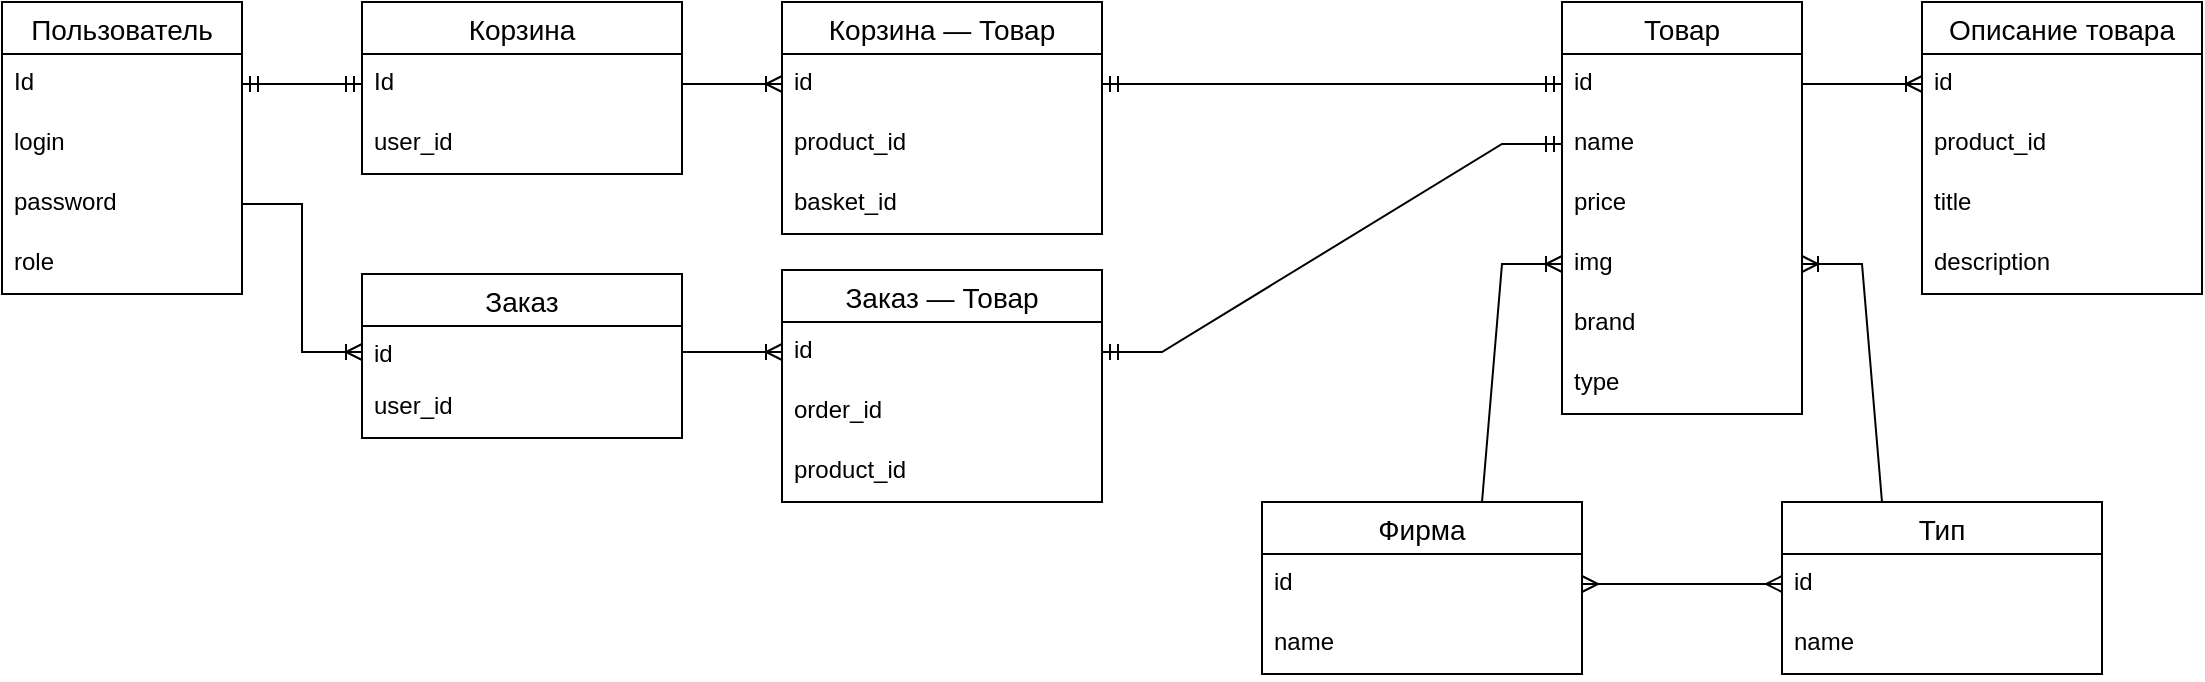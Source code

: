 <mxfile version="20.8.15" type="device"><diagram name="Страница 1" id="oa2RlY1B4k1ThMidUeZM"><mxGraphModel dx="2074" dy="756" grid="1" gridSize="10" guides="1" tooltips="1" connect="1" arrows="1" fold="1" page="1" pageScale="1" pageWidth="827" pageHeight="1169" math="0" shadow="0"><root><mxCell id="0"/><mxCell id="1" parent="0"/><mxCell id="4LVf3fliDxz_1lCjLFMi-1" value="Пользователь" style="swimlane;fontStyle=0;childLayout=stackLayout;horizontal=1;startSize=26;horizontalStack=0;resizeParent=1;resizeParentMax=0;resizeLast=0;collapsible=1;marginBottom=0;align=center;fontSize=14;" parent="1" vertex="1"><mxGeometry x="80" y="40" width="120" height="146" as="geometry"/></mxCell><mxCell id="4LVf3fliDxz_1lCjLFMi-2" value="Id" style="text;strokeColor=none;fillColor=none;spacingLeft=4;spacingRight=4;overflow=hidden;rotatable=0;points=[[0,0.5],[1,0.5]];portConstraint=eastwest;fontSize=12;" parent="4LVf3fliDxz_1lCjLFMi-1" vertex="1"><mxGeometry y="26" width="120" height="30" as="geometry"/></mxCell><mxCell id="4LVf3fliDxz_1lCjLFMi-3" value="login" style="text;strokeColor=none;fillColor=none;spacingLeft=4;spacingRight=4;overflow=hidden;rotatable=0;points=[[0,0.5],[1,0.5]];portConstraint=eastwest;fontSize=12;" parent="4LVf3fliDxz_1lCjLFMi-1" vertex="1"><mxGeometry y="56" width="120" height="30" as="geometry"/></mxCell><mxCell id="4LVf3fliDxz_1lCjLFMi-4" value="password" style="text;strokeColor=none;fillColor=none;spacingLeft=4;spacingRight=4;overflow=hidden;rotatable=0;points=[[0,0.5],[1,0.5]];portConstraint=eastwest;fontSize=12;" parent="4LVf3fliDxz_1lCjLFMi-1" vertex="1"><mxGeometry y="86" width="120" height="30" as="geometry"/></mxCell><mxCell id="4LVf3fliDxz_1lCjLFMi-7" value="role" style="text;strokeColor=none;fillColor=none;spacingLeft=4;spacingRight=4;overflow=hidden;rotatable=0;points=[[0,0.5],[1,0.5]];portConstraint=eastwest;fontSize=12;" parent="4LVf3fliDxz_1lCjLFMi-1" vertex="1"><mxGeometry y="116" width="120" height="30" as="geometry"/></mxCell><mxCell id="4LVf3fliDxz_1lCjLFMi-8" value="Корзина" style="swimlane;fontStyle=0;childLayout=stackLayout;horizontal=1;startSize=26;horizontalStack=0;resizeParent=1;resizeParentMax=0;resizeLast=0;collapsible=1;marginBottom=0;align=center;fontSize=14;" parent="1" vertex="1"><mxGeometry x="260" y="40" width="160" height="86" as="geometry"/></mxCell><mxCell id="4LVf3fliDxz_1lCjLFMi-9" value="Id" style="text;strokeColor=none;fillColor=none;spacingLeft=4;spacingRight=4;overflow=hidden;rotatable=0;points=[[0,0.5],[1,0.5]];portConstraint=eastwest;fontSize=12;" parent="4LVf3fliDxz_1lCjLFMi-8" vertex="1"><mxGeometry y="26" width="160" height="30" as="geometry"/></mxCell><mxCell id="4LVf3fliDxz_1lCjLFMi-10" value="user_id" style="text;strokeColor=none;fillColor=none;spacingLeft=4;spacingRight=4;overflow=hidden;rotatable=0;points=[[0,0.5],[1,0.5]];portConstraint=eastwest;fontSize=12;" parent="4LVf3fliDxz_1lCjLFMi-8" vertex="1"><mxGeometry y="56" width="160" height="30" as="geometry"/></mxCell><mxCell id="4LVf3fliDxz_1lCjLFMi-13" value="" style="edgeStyle=entityRelationEdgeStyle;fontSize=12;html=1;endArrow=ERmandOne;startArrow=ERmandOne;rounded=0;exitX=1;exitY=0.5;exitDx=0;exitDy=0;entryX=0;entryY=0.5;entryDx=0;entryDy=0;" parent="1" source="4LVf3fliDxz_1lCjLFMi-2" target="4LVf3fliDxz_1lCjLFMi-9" edge="1"><mxGeometry width="100" height="100" relative="1" as="geometry"><mxPoint x="360" y="440" as="sourcePoint"/><mxPoint x="460" y="340" as="targetPoint"/></mxGeometry></mxCell><mxCell id="4LVf3fliDxz_1lCjLFMi-14" value="Товар" style="swimlane;fontStyle=0;childLayout=stackLayout;horizontal=1;startSize=26;horizontalStack=0;resizeParent=1;resizeParentMax=0;resizeLast=0;collapsible=1;marginBottom=0;align=center;fontSize=14;" parent="1" vertex="1"><mxGeometry x="860" y="40" width="120" height="206" as="geometry"/></mxCell><mxCell id="4LVf3fliDxz_1lCjLFMi-15" value="id" style="text;strokeColor=none;fillColor=none;spacingLeft=4;spacingRight=4;overflow=hidden;rotatable=0;points=[[0,0.5],[1,0.5]];portConstraint=eastwest;fontSize=12;" parent="4LVf3fliDxz_1lCjLFMi-14" vertex="1"><mxGeometry y="26" width="120" height="30" as="geometry"/></mxCell><mxCell id="4LVf3fliDxz_1lCjLFMi-16" value="name" style="text;strokeColor=none;fillColor=none;spacingLeft=4;spacingRight=4;overflow=hidden;rotatable=0;points=[[0,0.5],[1,0.5]];portConstraint=eastwest;fontSize=12;" parent="4LVf3fliDxz_1lCjLFMi-14" vertex="1"><mxGeometry y="56" width="120" height="30" as="geometry"/></mxCell><mxCell id="4LVf3fliDxz_1lCjLFMi-17" value="price" style="text;strokeColor=none;fillColor=none;spacingLeft=4;spacingRight=4;overflow=hidden;rotatable=0;points=[[0,0.5],[1,0.5]];portConstraint=eastwest;fontSize=12;" parent="4LVf3fliDxz_1lCjLFMi-14" vertex="1"><mxGeometry y="86" width="120" height="30" as="geometry"/></mxCell><mxCell id="4LVf3fliDxz_1lCjLFMi-19" value="img" style="text;strokeColor=none;fillColor=none;spacingLeft=4;spacingRight=4;overflow=hidden;rotatable=0;points=[[0,0.5],[1,0.5]];portConstraint=eastwest;fontSize=12;" parent="4LVf3fliDxz_1lCjLFMi-14" vertex="1"><mxGeometry y="116" width="120" height="30" as="geometry"/></mxCell><mxCell id="rTJbIqsuHbZrVH6nDI8x-12" value="brand" style="text;strokeColor=none;fillColor=none;spacingLeft=4;spacingRight=4;overflow=hidden;rotatable=0;points=[[0,0.5],[1,0.5]];portConstraint=eastwest;fontSize=12;" parent="4LVf3fliDxz_1lCjLFMi-14" vertex="1"><mxGeometry y="146" width="120" height="30" as="geometry"/></mxCell><mxCell id="rTJbIqsuHbZrVH6nDI8x-13" value="type" style="text;strokeColor=none;fillColor=none;spacingLeft=4;spacingRight=4;overflow=hidden;rotatable=0;points=[[0,0.5],[1,0.5]];portConstraint=eastwest;fontSize=12;" parent="4LVf3fliDxz_1lCjLFMi-14" vertex="1"><mxGeometry y="176" width="120" height="30" as="geometry"/></mxCell><mxCell id="4LVf3fliDxz_1lCjLFMi-20" value="Описание товара" style="swimlane;fontStyle=0;childLayout=stackLayout;horizontal=1;startSize=26;horizontalStack=0;resizeParent=1;resizeParentMax=0;resizeLast=0;collapsible=1;marginBottom=0;align=center;fontSize=14;" parent="1" vertex="1"><mxGeometry x="1040" y="40" width="140" height="146" as="geometry"/></mxCell><mxCell id="4LVf3fliDxz_1lCjLFMi-21" value="id" style="text;strokeColor=none;fillColor=none;spacingLeft=4;spacingRight=4;overflow=hidden;rotatable=0;points=[[0,0.5],[1,0.5]];portConstraint=eastwest;fontSize=12;" parent="4LVf3fliDxz_1lCjLFMi-20" vertex="1"><mxGeometry y="26" width="140" height="30" as="geometry"/></mxCell><mxCell id="4LVf3fliDxz_1lCjLFMi-22" value="product_id" style="text;strokeColor=none;fillColor=none;spacingLeft=4;spacingRight=4;overflow=hidden;rotatable=0;points=[[0,0.5],[1,0.5]];portConstraint=eastwest;fontSize=12;" parent="4LVf3fliDxz_1lCjLFMi-20" vertex="1"><mxGeometry y="56" width="140" height="30" as="geometry"/></mxCell><mxCell id="4LVf3fliDxz_1lCjLFMi-24" value="title" style="text;strokeColor=none;fillColor=none;spacingLeft=4;spacingRight=4;overflow=hidden;rotatable=0;points=[[0,0.5],[1,0.5]];portConstraint=eastwest;fontSize=12;" parent="4LVf3fliDxz_1lCjLFMi-20" vertex="1"><mxGeometry y="86" width="140" height="30" as="geometry"/></mxCell><mxCell id="4LVf3fliDxz_1lCjLFMi-23" value="description" style="text;strokeColor=none;fillColor=none;spacingLeft=4;spacingRight=4;overflow=hidden;rotatable=0;points=[[0,0.5],[1,0.5]];portConstraint=eastwest;fontSize=12;" parent="4LVf3fliDxz_1lCjLFMi-20" vertex="1"><mxGeometry y="116" width="140" height="30" as="geometry"/></mxCell><mxCell id="4LVf3fliDxz_1lCjLFMi-26" value="" style="edgeStyle=entityRelationEdgeStyle;fontSize=12;html=1;endArrow=ERoneToMany;rounded=0;exitX=1;exitY=0.5;exitDx=0;exitDy=0;entryX=0;entryY=0.5;entryDx=0;entryDy=0;" parent="1" source="4LVf3fliDxz_1lCjLFMi-15" target="4LVf3fliDxz_1lCjLFMi-21" edge="1"><mxGeometry width="100" height="100" relative="1" as="geometry"><mxPoint x="1070" y="60" as="sourcePoint"/><mxPoint x="1040" y="130" as="targetPoint"/></mxGeometry></mxCell><mxCell id="4LVf3fliDxz_1lCjLFMi-27" value="Корзина — Товар" style="swimlane;fontStyle=0;childLayout=stackLayout;horizontal=1;startSize=26;horizontalStack=0;resizeParent=1;resizeParentMax=0;resizeLast=0;collapsible=1;marginBottom=0;align=center;fontSize=14;" parent="1" vertex="1"><mxGeometry x="470" y="40" width="160" height="116" as="geometry"/></mxCell><mxCell id="4LVf3fliDxz_1lCjLFMi-28" value="id" style="text;strokeColor=none;fillColor=none;spacingLeft=4;spacingRight=4;overflow=hidden;rotatable=0;points=[[0,0.5],[1,0.5]];portConstraint=eastwest;fontSize=12;" parent="4LVf3fliDxz_1lCjLFMi-27" vertex="1"><mxGeometry y="26" width="160" height="30" as="geometry"/></mxCell><mxCell id="4LVf3fliDxz_1lCjLFMi-29" value="product_id" style="text;strokeColor=none;fillColor=none;spacingLeft=4;spacingRight=4;overflow=hidden;rotatable=0;points=[[0,0.5],[1,0.5]];portConstraint=eastwest;fontSize=12;" parent="4LVf3fliDxz_1lCjLFMi-27" vertex="1"><mxGeometry y="56" width="160" height="30" as="geometry"/></mxCell><mxCell id="4LVf3fliDxz_1lCjLFMi-30" value="basket_id" style="text;strokeColor=none;fillColor=none;spacingLeft=4;spacingRight=4;overflow=hidden;rotatable=0;points=[[0,0.5],[1,0.5]];portConstraint=eastwest;fontSize=12;" parent="4LVf3fliDxz_1lCjLFMi-27" vertex="1"><mxGeometry y="86" width="160" height="30" as="geometry"/></mxCell><mxCell id="4LVf3fliDxz_1lCjLFMi-31" value="" style="edgeStyle=entityRelationEdgeStyle;fontSize=12;html=1;endArrow=ERoneToMany;rounded=0;exitX=1;exitY=0.5;exitDx=0;exitDy=0;entryX=0;entryY=0.5;entryDx=0;entryDy=0;" parent="1" source="4LVf3fliDxz_1lCjLFMi-9" target="4LVf3fliDxz_1lCjLFMi-28" edge="1"><mxGeometry width="100" height="100" relative="1" as="geometry"><mxPoint x="360" y="240" as="sourcePoint"/><mxPoint x="460" y="140" as="targetPoint"/></mxGeometry></mxCell><mxCell id="4LVf3fliDxz_1lCjLFMi-32" value="" style="edgeStyle=entityRelationEdgeStyle;fontSize=12;html=1;endArrow=ERmandOne;startArrow=ERmandOne;rounded=0;entryX=1;entryY=0.5;entryDx=0;entryDy=0;exitX=0;exitY=0.5;exitDx=0;exitDy=0;" parent="1" source="4LVf3fliDxz_1lCjLFMi-15" target="4LVf3fliDxz_1lCjLFMi-28" edge="1"><mxGeometry width="100" height="100" relative="1" as="geometry"><mxPoint x="360" y="240" as="sourcePoint"/><mxPoint x="460" y="140" as="targetPoint"/></mxGeometry></mxCell><mxCell id="rTJbIqsuHbZrVH6nDI8x-1" value="Фирма" style="swimlane;fontStyle=0;childLayout=stackLayout;horizontal=1;startSize=26;horizontalStack=0;resizeParent=1;resizeParentMax=0;resizeLast=0;collapsible=1;marginBottom=0;align=center;fontSize=14;" parent="1" vertex="1"><mxGeometry x="710" y="290" width="160" height="86" as="geometry"/></mxCell><mxCell id="rTJbIqsuHbZrVH6nDI8x-2" value="id" style="text;strokeColor=none;fillColor=none;spacingLeft=4;spacingRight=4;overflow=hidden;rotatable=0;points=[[0,0.5],[1,0.5]];portConstraint=eastwest;fontSize=12;" parent="rTJbIqsuHbZrVH6nDI8x-1" vertex="1"><mxGeometry y="26" width="160" height="30" as="geometry"/></mxCell><mxCell id="rTJbIqsuHbZrVH6nDI8x-3" value="name" style="text;strokeColor=none;fillColor=none;spacingLeft=4;spacingRight=4;overflow=hidden;rotatable=0;points=[[0,0.5],[1,0.5]];portConstraint=eastwest;fontSize=12;" parent="rTJbIqsuHbZrVH6nDI8x-1" vertex="1"><mxGeometry y="56" width="160" height="30" as="geometry"/></mxCell><mxCell id="rTJbIqsuHbZrVH6nDI8x-5" value="Тип" style="swimlane;fontStyle=0;childLayout=stackLayout;horizontal=1;startSize=26;horizontalStack=0;resizeParent=1;resizeParentMax=0;resizeLast=0;collapsible=1;marginBottom=0;align=center;fontSize=14;" parent="1" vertex="1"><mxGeometry x="970" y="290" width="160" height="86" as="geometry"/></mxCell><mxCell id="rTJbIqsuHbZrVH6nDI8x-6" value="id" style="text;strokeColor=none;fillColor=none;spacingLeft=4;spacingRight=4;overflow=hidden;rotatable=0;points=[[0,0.5],[1,0.5]];portConstraint=eastwest;fontSize=12;" parent="rTJbIqsuHbZrVH6nDI8x-5" vertex="1"><mxGeometry y="26" width="160" height="30" as="geometry"/></mxCell><mxCell id="rTJbIqsuHbZrVH6nDI8x-7" value="name" style="text;strokeColor=none;fillColor=none;spacingLeft=4;spacingRight=4;overflow=hidden;rotatable=0;points=[[0,0.5],[1,0.5]];portConstraint=eastwest;fontSize=12;" parent="rTJbIqsuHbZrVH6nDI8x-5" vertex="1"><mxGeometry y="56" width="160" height="30" as="geometry"/></mxCell><mxCell id="rTJbIqsuHbZrVH6nDI8x-9" value="" style="edgeStyle=entityRelationEdgeStyle;fontSize=12;html=1;endArrow=ERoneToMany;rounded=0;exitX=0.5;exitY=0;exitDx=0;exitDy=0;entryX=0;entryY=0.5;entryDx=0;entryDy=0;" parent="1" source="rTJbIqsuHbZrVH6nDI8x-1" target="4LVf3fliDxz_1lCjLFMi-19" edge="1"><mxGeometry width="100" height="100" relative="1" as="geometry"><mxPoint x="780" y="440" as="sourcePoint"/><mxPoint x="880" y="340" as="targetPoint"/></mxGeometry></mxCell><mxCell id="rTJbIqsuHbZrVH6nDI8x-10" value="" style="edgeStyle=entityRelationEdgeStyle;fontSize=12;html=1;endArrow=ERoneToMany;rounded=0;entryX=1;entryY=0.5;entryDx=0;entryDy=0;exitX=0.5;exitY=0;exitDx=0;exitDy=0;" parent="1" source="rTJbIqsuHbZrVH6nDI8x-5" target="4LVf3fliDxz_1lCjLFMi-19" edge="1"><mxGeometry width="100" height="100" relative="1" as="geometry"><mxPoint x="830" y="440" as="sourcePoint"/><mxPoint x="930" y="340" as="targetPoint"/></mxGeometry></mxCell><mxCell id="rTJbIqsuHbZrVH6nDI8x-11" value="" style="edgeStyle=entityRelationEdgeStyle;fontSize=12;html=1;endArrow=ERmany;startArrow=ERmany;rounded=0;entryX=0;entryY=0.5;entryDx=0;entryDy=0;exitX=1;exitY=0.5;exitDx=0;exitDy=0;" parent="1" source="rTJbIqsuHbZrVH6nDI8x-2" target="rTJbIqsuHbZrVH6nDI8x-6" edge="1"><mxGeometry width="100" height="100" relative="1" as="geometry"><mxPoint x="900" y="320" as="sourcePoint"/><mxPoint x="930" y="340" as="targetPoint"/></mxGeometry></mxCell><mxCell id="ud9LRqUqNsZsljjuCZyK-1" value="Заказ" style="swimlane;fontStyle=0;childLayout=stackLayout;horizontal=1;startSize=26;horizontalStack=0;resizeParent=1;resizeParentMax=0;resizeLast=0;collapsible=1;marginBottom=0;align=center;fontSize=14;" vertex="1" parent="1"><mxGeometry x="260" y="176" width="160" height="82" as="geometry"/></mxCell><mxCell id="ud9LRqUqNsZsljjuCZyK-2" value="id" style="text;strokeColor=none;fillColor=none;spacingLeft=4;spacingRight=4;overflow=hidden;rotatable=0;points=[[0,0.5],[1,0.5]];portConstraint=eastwest;fontSize=12;" vertex="1" parent="ud9LRqUqNsZsljjuCZyK-1"><mxGeometry y="26" width="160" height="26" as="geometry"/></mxCell><mxCell id="ud9LRqUqNsZsljjuCZyK-4" value="user_id" style="text;strokeColor=none;fillColor=none;spacingLeft=4;spacingRight=4;overflow=hidden;rotatable=0;points=[[0,0.5],[1,0.5]];portConstraint=eastwest;fontSize=12;" vertex="1" parent="ud9LRqUqNsZsljjuCZyK-1"><mxGeometry y="52" width="160" height="30" as="geometry"/></mxCell><mxCell id="ud9LRqUqNsZsljjuCZyK-5" value="" style="edgeStyle=entityRelationEdgeStyle;fontSize=12;html=1;endArrow=ERoneToMany;rounded=0;exitX=1;exitY=0.5;exitDx=0;exitDy=0;entryX=0;entryY=0.5;entryDx=0;entryDy=0;" edge="1" parent="1" source="4LVf3fliDxz_1lCjLFMi-4" target="ud9LRqUqNsZsljjuCZyK-2"><mxGeometry width="100" height="100" relative="1" as="geometry"><mxPoint x="780" y="430" as="sourcePoint"/><mxPoint x="880" y="330" as="targetPoint"/></mxGeometry></mxCell><mxCell id="ud9LRqUqNsZsljjuCZyK-7" value="Заказ — Товар" style="swimlane;fontStyle=0;childLayout=stackLayout;horizontal=1;startSize=26;horizontalStack=0;resizeParent=1;resizeParentMax=0;resizeLast=0;collapsible=1;marginBottom=0;align=center;fontSize=14;" vertex="1" parent="1"><mxGeometry x="470" y="174" width="160" height="116" as="geometry"/></mxCell><mxCell id="ud9LRqUqNsZsljjuCZyK-8" value="id" style="text;strokeColor=none;fillColor=none;spacingLeft=4;spacingRight=4;overflow=hidden;rotatable=0;points=[[0,0.5],[1,0.5]];portConstraint=eastwest;fontSize=12;" vertex="1" parent="ud9LRqUqNsZsljjuCZyK-7"><mxGeometry y="26" width="160" height="30" as="geometry"/></mxCell><mxCell id="ud9LRqUqNsZsljjuCZyK-9" value="order_id" style="text;strokeColor=none;fillColor=none;spacingLeft=4;spacingRight=4;overflow=hidden;rotatable=0;points=[[0,0.5],[1,0.5]];portConstraint=eastwest;fontSize=12;" vertex="1" parent="ud9LRqUqNsZsljjuCZyK-7"><mxGeometry y="56" width="160" height="30" as="geometry"/></mxCell><mxCell id="ud9LRqUqNsZsljjuCZyK-10" value="product_id" style="text;strokeColor=none;fillColor=none;spacingLeft=4;spacingRight=4;overflow=hidden;rotatable=0;points=[[0,0.5],[1,0.5]];portConstraint=eastwest;fontSize=12;" vertex="1" parent="ud9LRqUqNsZsljjuCZyK-7"><mxGeometry y="86" width="160" height="30" as="geometry"/></mxCell><mxCell id="ud9LRqUqNsZsljjuCZyK-11" value="" style="edgeStyle=entityRelationEdgeStyle;fontSize=12;html=1;endArrow=ERmandOne;startArrow=ERmandOne;rounded=0;exitX=1;exitY=0.5;exitDx=0;exitDy=0;entryX=0;entryY=0.5;entryDx=0;entryDy=0;" edge="1" parent="1" source="ud9LRqUqNsZsljjuCZyK-8" target="4LVf3fliDxz_1lCjLFMi-16"><mxGeometry width="100" height="100" relative="1" as="geometry"><mxPoint x="700" y="360" as="sourcePoint"/><mxPoint x="800" y="260" as="targetPoint"/></mxGeometry></mxCell><mxCell id="ud9LRqUqNsZsljjuCZyK-12" value="" style="edgeStyle=entityRelationEdgeStyle;fontSize=12;html=1;endArrow=ERoneToMany;rounded=0;exitX=1;exitY=0.5;exitDx=0;exitDy=0;entryX=0;entryY=0.5;entryDx=0;entryDy=0;" edge="1" parent="1" source="ud9LRqUqNsZsljjuCZyK-2" target="ud9LRqUqNsZsljjuCZyK-8"><mxGeometry width="100" height="100" relative="1" as="geometry"><mxPoint x="700" y="290" as="sourcePoint"/><mxPoint x="800" y="190" as="targetPoint"/></mxGeometry></mxCell></root></mxGraphModel></diagram></mxfile>
